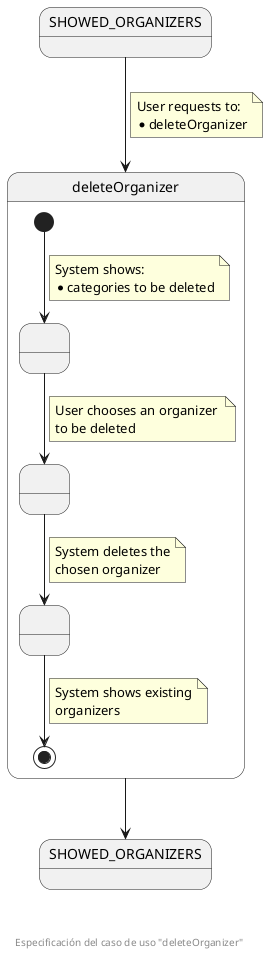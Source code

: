 @startuml
state SHOWED_ORGANIZERS

state deleteOrganizer {
  state " " as SHOWED_ORGANIZERS_TO_BE_DELETED
  state " " as CHOSEN_ORGANIZER
  state " " as ORGANIZER_DELETED

  [*] --> SHOWED_ORGANIZERS_TO_BE_DELETED
  note on link
    System shows:
    * categories to be deleted
  end note
  
  SHOWED_ORGANIZERS_TO_BE_DELETED --> CHOSEN_ORGANIZER
  note on link
    User chooses an organizer 
    to be deleted
  end note

  CHOSEN_ORGANIZER --> ORGANIZER_DELETED
  note on link
    System deletes the
    chosen organizer
  end note

  ORGANIZER_DELETED --> [*]
  note on link
    System shows existing
    organizers
  end note
}

state "SHOWED_ORGANIZERS" as SHOWED_ORGANIZERS_F

SHOWED_ORGANIZERS --> deleteOrganizer
note on link
  User requests to:
  * deleteOrganizer
end note

deleteOrganizer --> SHOWED_ORGANIZERS_F

footer \n\n\n Especificación del caso de uso "deleteOrganizer"
@enduml
